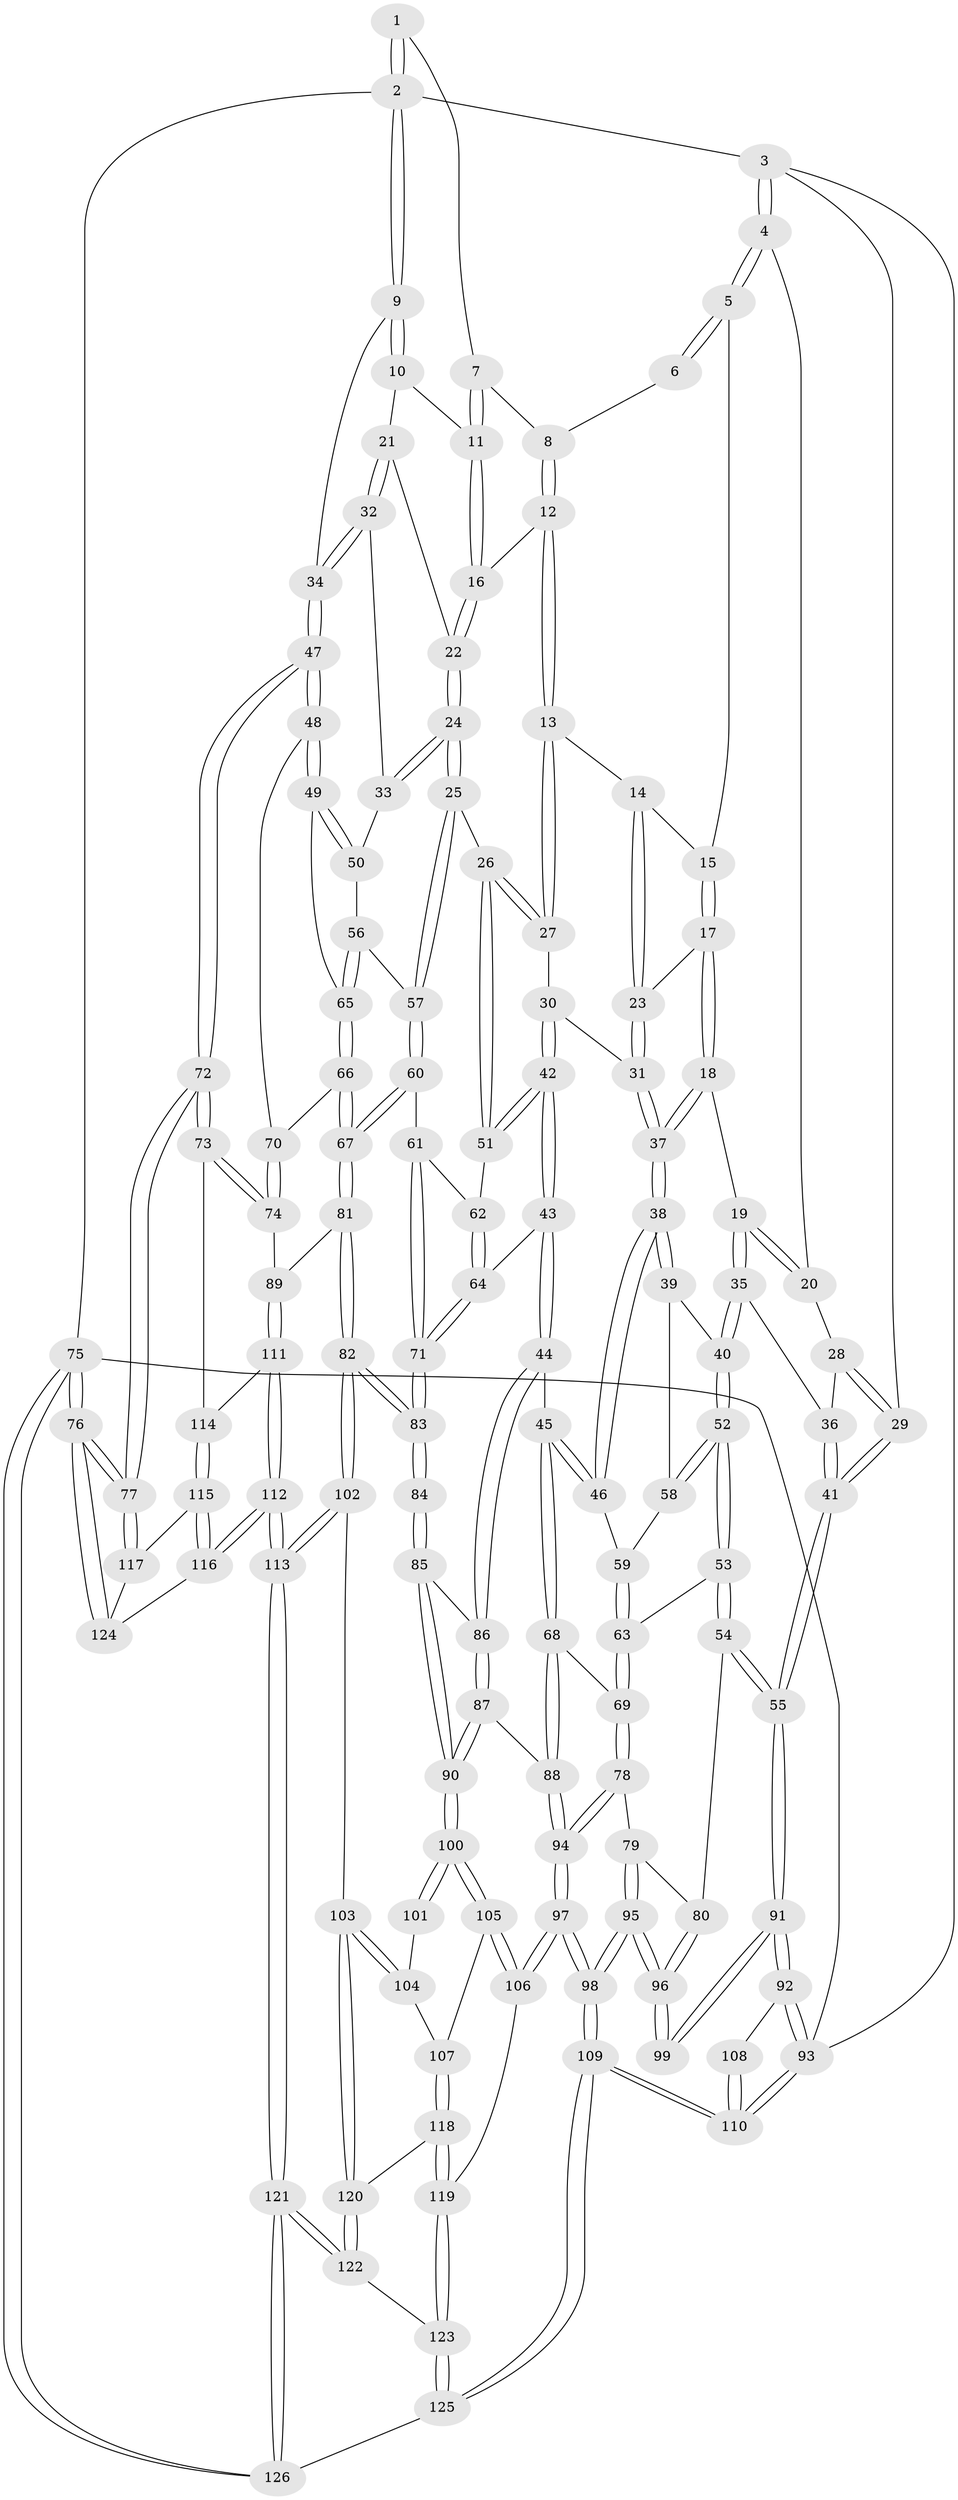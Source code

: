 // coarse degree distribution, {3: 0.17333333333333334, 8: 0.013333333333333334, 5: 0.38666666666666666, 4: 0.32, 6: 0.09333333333333334, 2: 0.013333333333333334}
// Generated by graph-tools (version 1.1) at 2025/24/03/03/25 07:24:36]
// undirected, 126 vertices, 312 edges
graph export_dot {
graph [start="1"]
  node [color=gray90,style=filled];
  1 [pos="+0.8757860128540198+0"];
  2 [pos="+1+0"];
  3 [pos="+0+0"];
  4 [pos="+0+0"];
  5 [pos="+0.44384706006344926+0"];
  6 [pos="+0.5283489458217394+0"];
  7 [pos="+0.8378975978676507+0.0048141500652326245"];
  8 [pos="+0.6712590280355655+0.10448053808898242"];
  9 [pos="+1+0.17423420273362283"];
  10 [pos="+0.8920096668594307+0.14224996219852298"];
  11 [pos="+0.8398630027681703+0.09171256356514151"];
  12 [pos="+0.6819825046391591+0.16664808350730237"];
  13 [pos="+0.6315103654082599+0.20395729831867207"];
  14 [pos="+0.5174514087458729+0.1294223573409928"];
  15 [pos="+0.44469904435571317+0"];
  16 [pos="+0.7589747481747215+0.17753283194218453"];
  17 [pos="+0.3749035967051038+0.18765545682093437"];
  18 [pos="+0.26497010456304526+0.25481748178967584"];
  19 [pos="+0.25488582787280584+0.2524471701153594"];
  20 [pos="+0.09327570736801395+0"];
  21 [pos="+0.8914459692128257+0.2458666815311464"];
  22 [pos="+0.7786840652843477+0.23200664125624826"];
  23 [pos="+0.46800984279848823+0.24254182743443198"];
  24 [pos="+0.7464553008236732+0.36626768008549604"];
  25 [pos="+0.7417650186375704+0.37069693788558133"];
  26 [pos="+0.678299657861431+0.3696089042102381"];
  27 [pos="+0.6135304460938984+0.3134429582343004"];
  28 [pos="+0.0827877187727631+0.2682925070846892"];
  29 [pos="+0+0.28103778075433467"];
  30 [pos="+0.5413812573008655+0.3206015887147649"];
  31 [pos="+0.47568063789952436+0.2913053586948467"];
  32 [pos="+0.9342961343095302+0.30606807589801494"];
  33 [pos="+0.9081326031142445+0.3304841505687154"];
  34 [pos="+1+0.28184962379450496"];
  35 [pos="+0.19262126465031226+0.33828685324029273"];
  36 [pos="+0.08237100192149761+0.3323704878792151"];
  37 [pos="+0.3740575171865119+0.34731403126296345"];
  38 [pos="+0.3697568452701576+0.43961958746590873"];
  39 [pos="+0.28465750931480666+0.4275802998613524"];
  40 [pos="+0.19628598127038363+0.370073374929191"];
  41 [pos="+0+0.48677484732101595"];
  42 [pos="+0.48129672972266047+0.5140192949442427"];
  43 [pos="+0.476317444488917+0.5213693381738772"];
  44 [pos="+0.4703529119258343+0.5237147713987805"];
  45 [pos="+0.390926537589512+0.48959259832349483"];
  46 [pos="+0.38841934048410137+0.48593718887031323"];
  47 [pos="+1+0.5033005727549513"];
  48 [pos="+1+0.5139464499329512"];
  49 [pos="+0.9775129369889491+0.511479721178251"];
  50 [pos="+0.9086288974062319+0.41458549853683724"];
  51 [pos="+0.6650227629964841+0.3951846246768848"];
  52 [pos="+0.16440003122520808+0.4589967979314967"];
  53 [pos="+0.12862866089233502+0.5104931991248317"];
  54 [pos="+0+0.5146421883915198"];
  55 [pos="+0+0.5051791029721235"];
  56 [pos="+0.7996384962228876+0.47560712515355713"];
  57 [pos="+0.7966074497647004+0.4754860513332039"];
  58 [pos="+0.2457806120927008+0.4587107483225064"];
  59 [pos="+0.25686550997359664+0.4994668458272898"];
  60 [pos="+0.7662911265791924+0.559683179413105"];
  61 [pos="+0.7213272427329486+0.5579096055559836"];
  62 [pos="+0.6539459057536468+0.4857339841026821"];
  63 [pos="+0.1799395107208057+0.550214516109416"];
  64 [pos="+0.5825325830809128+0.5516899340994301"];
  65 [pos="+0.938311975508718+0.5249781400868273"];
  66 [pos="+0.8737100046828893+0.6110512114824844"];
  67 [pos="+0.8193163369652857+0.6680535326768443"];
  68 [pos="+0.266284151701827+0.6317897384744207"];
  69 [pos="+0.23547261966540767+0.6316828667934387"];
  70 [pos="+0.9522262069760804+0.6184678634778352"];
  71 [pos="+0.6305815760703338+0.6046367968714691"];
  72 [pos="+1+0.7594921356863491"];
  73 [pos="+1+0.7557810363818638"];
  74 [pos="+0.9586064071079299+0.7286770561487063"];
  75 [pos="+1+1"];
  76 [pos="+1+1"];
  77 [pos="+1+0.8141700960344713"];
  78 [pos="+0.19990466713700825+0.6763067772671228"];
  79 [pos="+0.18655423459194254+0.6838629049930803"];
  80 [pos="+0.013629453725665437+0.6191482515393221"];
  81 [pos="+0.8189866964233793+0.6985033730729943"];
  82 [pos="+0.6887158945156092+0.7436179802697339"];
  83 [pos="+0.6314905566690687+0.7064328443328729"];
  84 [pos="+0.6116644494223319+0.7088167913676369"];
  85 [pos="+0.5177669222373096+0.6531954158564617"];
  86 [pos="+0.47018028075704227+0.5276932110385277"];
  87 [pos="+0.38301301197979726+0.7132527367240385"];
  88 [pos="+0.3619854032841669+0.7126216242665667"];
  89 [pos="+0.8397977789584556+0.7153160666216037"];
  90 [pos="+0.4298237438964964+0.74461580984888"];
  91 [pos="+0+0.6537655908502362"];
  92 [pos="+0+0.8491531031947501"];
  93 [pos="+0+1"];
  94 [pos="+0.27473374336852036+0.8304376258112769"];
  95 [pos="+0.11626939371618474+0.7777320025784318"];
  96 [pos="+0.11025695027256092+0.7757584068158345"];
  97 [pos="+0.2468132363233449+0.9355769673830078"];
  98 [pos="+0.2085661862312333+0.9759795380167682"];
  99 [pos="+0.07792726322698956+0.7797903326052801"];
  100 [pos="+0.4415232361355063+0.7611308882091729"];
  101 [pos="+0.6101333787521591+0.7099101740361503"];
  102 [pos="+0.6714665720780887+0.8594393299232033"];
  103 [pos="+0.6643198690147195+0.860506819082163"];
  104 [pos="+0.554794174023642+0.7891473265948029"];
  105 [pos="+0.4439268628427272+0.7705928795710356"];
  106 [pos="+0.3341772344002614+0.9070136706171098"];
  107 [pos="+0.5047843532870343+0.8462532620216099"];
  108 [pos="+0.06272691305294632+0.7901236859468069"];
  109 [pos="+0.08791997690412447+1"];
  110 [pos="+0+1"];
  111 [pos="+0.8404098683902639+0.7293620027327238"];
  112 [pos="+0.7949483527276958+0.9848554370696931"];
  113 [pos="+0.7691590488048682+1"];
  114 [pos="+0.9113260660385516+0.8750156898445834"];
  115 [pos="+0.8917080510750985+0.9265859830031671"];
  116 [pos="+0.8838158968445871+0.9341738975054582"];
  117 [pos="+0.9670560868447737+0.9178030629963856"];
  118 [pos="+0.5142933285942843+0.8781291518633534"];
  119 [pos="+0.4782328151164302+0.9143806197000627"];
  120 [pos="+0.5369676874228562+0.8840474448999998"];
  121 [pos="+0.7577532349176754+1"];
  122 [pos="+0.5713063463103167+0.9571434153631937"];
  123 [pos="+0.4740975671714056+1"];
  124 [pos="+0.9832972514079331+0.9835617186462642"];
  125 [pos="+0.44412914493668143+1"];
  126 [pos="+0.7588224210510709+1"];
  1 -- 2;
  1 -- 2;
  1 -- 7;
  2 -- 3;
  2 -- 9;
  2 -- 9;
  2 -- 75;
  3 -- 4;
  3 -- 4;
  3 -- 29;
  3 -- 93;
  4 -- 5;
  4 -- 5;
  4 -- 20;
  5 -- 6;
  5 -- 6;
  5 -- 15;
  6 -- 8;
  7 -- 8;
  7 -- 11;
  7 -- 11;
  8 -- 12;
  8 -- 12;
  9 -- 10;
  9 -- 10;
  9 -- 34;
  10 -- 11;
  10 -- 21;
  11 -- 16;
  11 -- 16;
  12 -- 13;
  12 -- 13;
  12 -- 16;
  13 -- 14;
  13 -- 27;
  13 -- 27;
  14 -- 15;
  14 -- 23;
  14 -- 23;
  15 -- 17;
  15 -- 17;
  16 -- 22;
  16 -- 22;
  17 -- 18;
  17 -- 18;
  17 -- 23;
  18 -- 19;
  18 -- 37;
  18 -- 37;
  19 -- 20;
  19 -- 20;
  19 -- 35;
  19 -- 35;
  20 -- 28;
  21 -- 22;
  21 -- 32;
  21 -- 32;
  22 -- 24;
  22 -- 24;
  23 -- 31;
  23 -- 31;
  24 -- 25;
  24 -- 25;
  24 -- 33;
  24 -- 33;
  25 -- 26;
  25 -- 57;
  25 -- 57;
  26 -- 27;
  26 -- 27;
  26 -- 51;
  26 -- 51;
  27 -- 30;
  28 -- 29;
  28 -- 29;
  28 -- 36;
  29 -- 41;
  29 -- 41;
  30 -- 31;
  30 -- 42;
  30 -- 42;
  31 -- 37;
  31 -- 37;
  32 -- 33;
  32 -- 34;
  32 -- 34;
  33 -- 50;
  34 -- 47;
  34 -- 47;
  35 -- 36;
  35 -- 40;
  35 -- 40;
  36 -- 41;
  36 -- 41;
  37 -- 38;
  37 -- 38;
  38 -- 39;
  38 -- 39;
  38 -- 46;
  38 -- 46;
  39 -- 40;
  39 -- 58;
  40 -- 52;
  40 -- 52;
  41 -- 55;
  41 -- 55;
  42 -- 43;
  42 -- 43;
  42 -- 51;
  42 -- 51;
  43 -- 44;
  43 -- 44;
  43 -- 64;
  44 -- 45;
  44 -- 86;
  44 -- 86;
  45 -- 46;
  45 -- 46;
  45 -- 68;
  45 -- 68;
  46 -- 59;
  47 -- 48;
  47 -- 48;
  47 -- 72;
  47 -- 72;
  48 -- 49;
  48 -- 49;
  48 -- 70;
  49 -- 50;
  49 -- 50;
  49 -- 65;
  50 -- 56;
  51 -- 62;
  52 -- 53;
  52 -- 53;
  52 -- 58;
  52 -- 58;
  53 -- 54;
  53 -- 54;
  53 -- 63;
  54 -- 55;
  54 -- 55;
  54 -- 80;
  55 -- 91;
  55 -- 91;
  56 -- 57;
  56 -- 65;
  56 -- 65;
  57 -- 60;
  57 -- 60;
  58 -- 59;
  59 -- 63;
  59 -- 63;
  60 -- 61;
  60 -- 67;
  60 -- 67;
  61 -- 62;
  61 -- 71;
  61 -- 71;
  62 -- 64;
  62 -- 64;
  63 -- 69;
  63 -- 69;
  64 -- 71;
  64 -- 71;
  65 -- 66;
  65 -- 66;
  66 -- 67;
  66 -- 67;
  66 -- 70;
  67 -- 81;
  67 -- 81;
  68 -- 69;
  68 -- 88;
  68 -- 88;
  69 -- 78;
  69 -- 78;
  70 -- 74;
  70 -- 74;
  71 -- 83;
  71 -- 83;
  72 -- 73;
  72 -- 73;
  72 -- 77;
  72 -- 77;
  73 -- 74;
  73 -- 74;
  73 -- 114;
  74 -- 89;
  75 -- 76;
  75 -- 76;
  75 -- 126;
  75 -- 126;
  75 -- 93;
  76 -- 77;
  76 -- 77;
  76 -- 124;
  76 -- 124;
  77 -- 117;
  77 -- 117;
  78 -- 79;
  78 -- 94;
  78 -- 94;
  79 -- 80;
  79 -- 95;
  79 -- 95;
  80 -- 96;
  80 -- 96;
  81 -- 82;
  81 -- 82;
  81 -- 89;
  82 -- 83;
  82 -- 83;
  82 -- 102;
  82 -- 102;
  83 -- 84;
  83 -- 84;
  84 -- 85;
  84 -- 85;
  85 -- 86;
  85 -- 90;
  85 -- 90;
  86 -- 87;
  86 -- 87;
  87 -- 88;
  87 -- 90;
  87 -- 90;
  88 -- 94;
  88 -- 94;
  89 -- 111;
  89 -- 111;
  90 -- 100;
  90 -- 100;
  91 -- 92;
  91 -- 92;
  91 -- 99;
  91 -- 99;
  92 -- 93;
  92 -- 93;
  92 -- 108;
  93 -- 110;
  93 -- 110;
  94 -- 97;
  94 -- 97;
  95 -- 96;
  95 -- 96;
  95 -- 98;
  95 -- 98;
  96 -- 99;
  96 -- 99;
  97 -- 98;
  97 -- 98;
  97 -- 106;
  97 -- 106;
  98 -- 109;
  98 -- 109;
  100 -- 101;
  100 -- 101;
  100 -- 105;
  100 -- 105;
  101 -- 104;
  102 -- 103;
  102 -- 113;
  102 -- 113;
  103 -- 104;
  103 -- 104;
  103 -- 120;
  103 -- 120;
  104 -- 107;
  105 -- 106;
  105 -- 106;
  105 -- 107;
  106 -- 119;
  107 -- 118;
  107 -- 118;
  108 -- 110;
  108 -- 110;
  109 -- 110;
  109 -- 110;
  109 -- 125;
  109 -- 125;
  111 -- 112;
  111 -- 112;
  111 -- 114;
  112 -- 113;
  112 -- 113;
  112 -- 116;
  112 -- 116;
  113 -- 121;
  113 -- 121;
  114 -- 115;
  114 -- 115;
  115 -- 116;
  115 -- 116;
  115 -- 117;
  116 -- 124;
  117 -- 124;
  118 -- 119;
  118 -- 119;
  118 -- 120;
  119 -- 123;
  119 -- 123;
  120 -- 122;
  120 -- 122;
  121 -- 122;
  121 -- 122;
  121 -- 126;
  121 -- 126;
  122 -- 123;
  123 -- 125;
  123 -- 125;
  125 -- 126;
}
